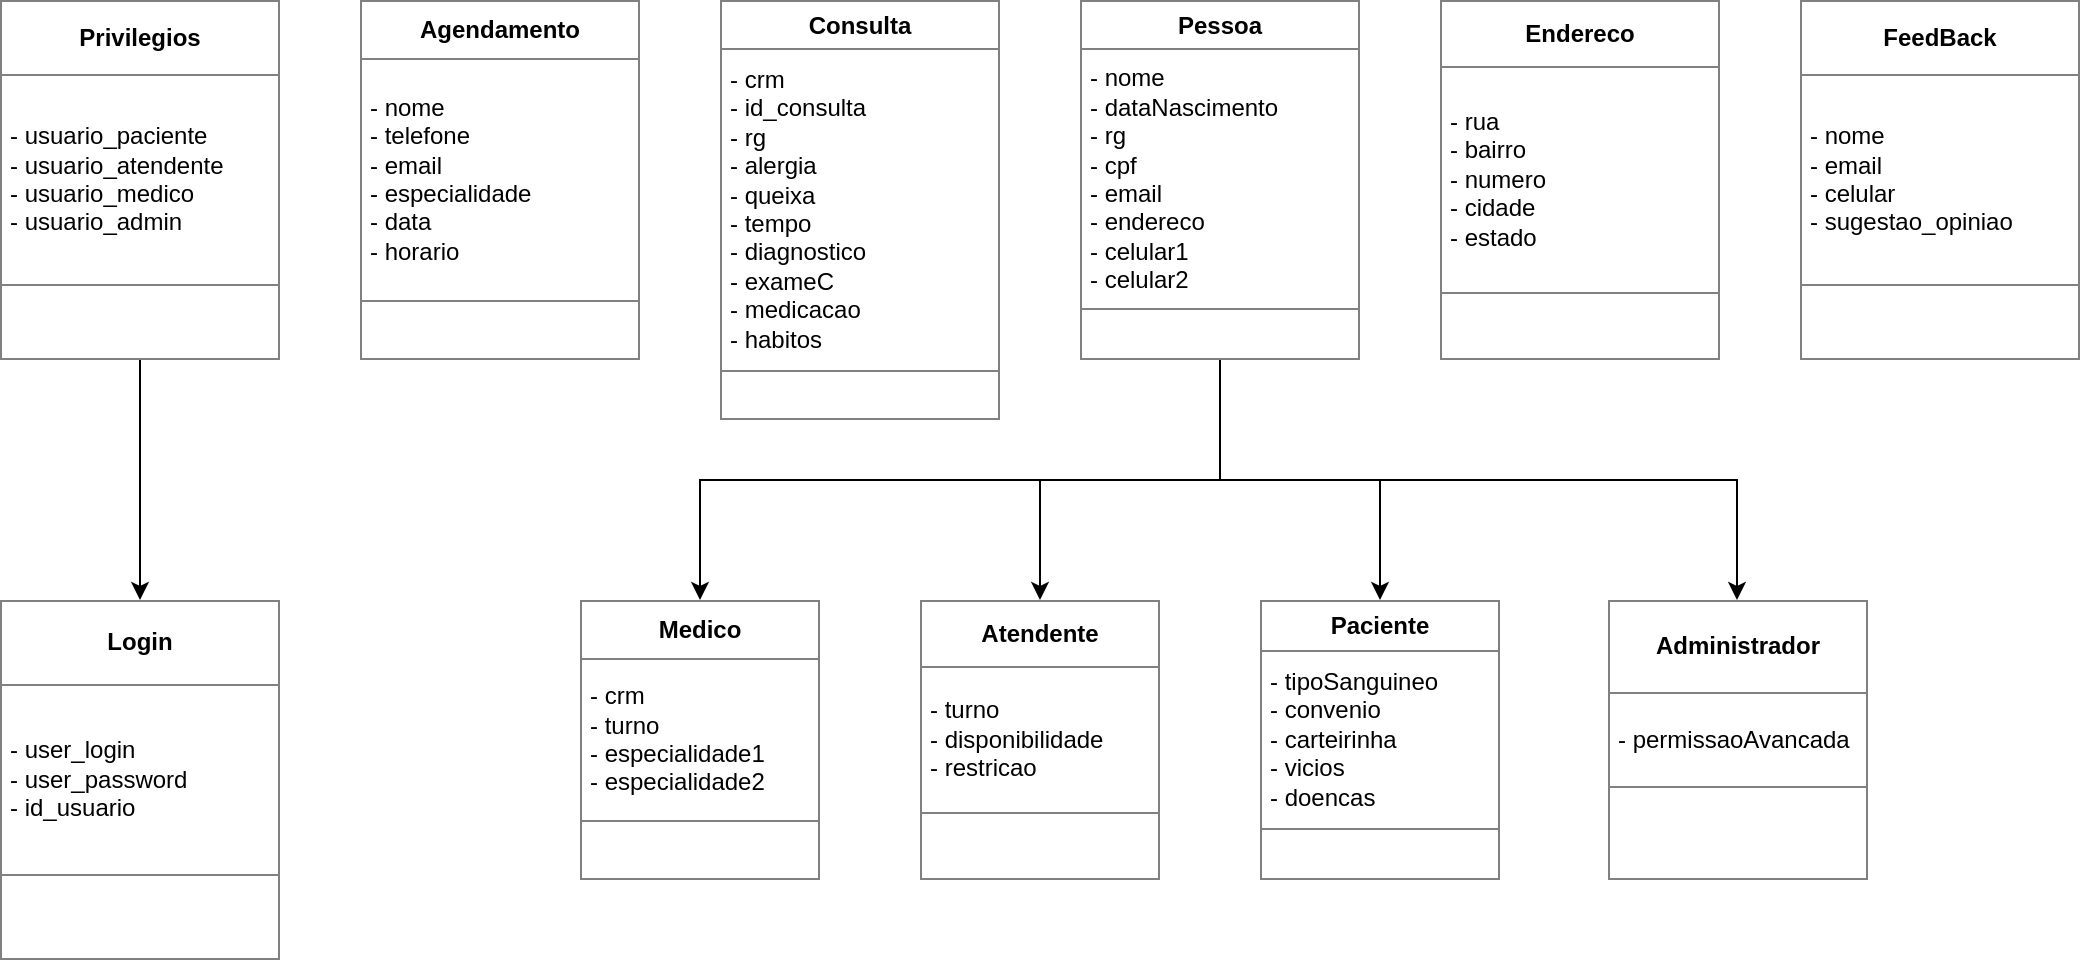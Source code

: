 <mxfile version="13.7.3" type="device"><diagram id="oK4k7Jk38jK1_xsXngI3" name="Page-1"><mxGraphModel dx="1695" dy="1652" grid="1" gridSize="10" guides="1" tooltips="1" connect="1" arrows="1" fold="1" page="1" pageScale="1" pageWidth="827" pageHeight="1169" math="0" shadow="0"><root><mxCell id="0"/><mxCell id="1" parent="0"/><mxCell id="pMpGfuAa-KbJkFAyL9hk-21" style="edgeStyle=orthogonalEdgeStyle;rounded=0;orthogonalLoop=1;jettySize=auto;html=1;exitX=0.5;exitY=1;exitDx=0;exitDy=0;entryX=0.5;entryY=0;entryDx=0;entryDy=0;" parent="1" source="pMpGfuAa-KbJkFAyL9hk-1" target="pMpGfuAa-KbJkFAyL9hk-4" edge="1"><mxGeometry relative="1" as="geometry"/></mxCell><mxCell id="pMpGfuAa-KbJkFAyL9hk-22" style="edgeStyle=orthogonalEdgeStyle;rounded=0;orthogonalLoop=1;jettySize=auto;html=1;exitX=0.5;exitY=1;exitDx=0;exitDy=0;entryX=0.5;entryY=0;entryDx=0;entryDy=0;" parent="1" source="pMpGfuAa-KbJkFAyL9hk-1" target="pMpGfuAa-KbJkFAyL9hk-2" edge="1"><mxGeometry relative="1" as="geometry"/></mxCell><mxCell id="pMpGfuAa-KbJkFAyL9hk-23" style="edgeStyle=orthogonalEdgeStyle;rounded=0;orthogonalLoop=1;jettySize=auto;html=1;exitX=0.5;exitY=1;exitDx=0;exitDy=0;entryX=0.5;entryY=0;entryDx=0;entryDy=0;" parent="1" source="pMpGfuAa-KbJkFAyL9hk-1" target="pMpGfuAa-KbJkFAyL9hk-6" edge="1"><mxGeometry relative="1" as="geometry"/></mxCell><mxCell id="pMpGfuAa-KbJkFAyL9hk-24" style="edgeStyle=orthogonalEdgeStyle;rounded=0;orthogonalLoop=1;jettySize=auto;html=1;exitX=0.5;exitY=1;exitDx=0;exitDy=0;entryX=0.5;entryY=0;entryDx=0;entryDy=0;" parent="1" source="pMpGfuAa-KbJkFAyL9hk-1" target="pMpGfuAa-KbJkFAyL9hk-8" edge="1"><mxGeometry relative="1" as="geometry"/></mxCell><mxCell id="pMpGfuAa-KbJkFAyL9hk-1" value="&lt;table border=&quot;1&quot; width=&quot;100%&quot; cellpadding=&quot;4&quot; style=&quot;width: 100% ; height: 100% ; border-collapse: collapse&quot;&gt;&lt;tbody&gt;&lt;tr&gt;&lt;th align=&quot;center&quot;&gt;Pessoa&lt;/th&gt;&lt;/tr&gt;&lt;tr&gt;&lt;td&gt;- nome&lt;br&gt;- dataNascimento&lt;br&gt;- rg&lt;br&gt;- cpf&lt;br&gt;- email&lt;br&gt;- endereco&lt;br&gt;- celular1&lt;br&gt;- celular2&lt;/td&gt;&lt;/tr&gt;&lt;tr&gt;&lt;td align=&quot;center&quot;&gt;&lt;br&gt;&lt;/td&gt;&lt;/tr&gt;&lt;/tbody&gt;&lt;/table&gt;" style="text;html=1;strokeColor=none;fillColor=none;overflow=fill;" parent="1" vertex="1"><mxGeometry x="150" y="-180" width="140" height="180" as="geometry"/></mxCell><mxCell id="pMpGfuAa-KbJkFAyL9hk-2" value="&lt;table border=&quot;1&quot; width=&quot;100%&quot; cellpadding=&quot;4&quot; style=&quot;width: 100% ; height: 100% ; border-collapse: collapse&quot;&gt;&lt;tbody&gt;&lt;tr&gt;&lt;th align=&quot;center&quot;&gt;Medico&lt;/th&gt;&lt;/tr&gt;&lt;tr&gt;&lt;td&gt;- crm&lt;br&gt;- turno&lt;br&gt;- especialidade1&lt;br&gt;- especialidade2&lt;/td&gt;&lt;/tr&gt;&lt;tr&gt;&lt;td align=&quot;center&quot;&gt;&lt;br&gt;&lt;/td&gt;&lt;/tr&gt;&lt;/tbody&gt;&lt;/table&gt;" style="text;html=1;strokeColor=none;fillColor=none;overflow=fill;" parent="1" vertex="1"><mxGeometry x="-100" y="120" width="120" height="140" as="geometry"/></mxCell><mxCell id="pMpGfuAa-KbJkFAyL9hk-4" value="&lt;table border=&quot;1&quot; width=&quot;100%&quot; cellpadding=&quot;4&quot; style=&quot;width: 100% ; height: 100% ; border-collapse: collapse&quot;&gt;&lt;tbody&gt;&lt;tr&gt;&lt;th align=&quot;center&quot;&gt;Atendente&lt;/th&gt;&lt;/tr&gt;&lt;tr&gt;&lt;td&gt;- turno&lt;br&gt;- disponibilidade&lt;br&gt;- restricao&lt;br&gt;&lt;/td&gt;&lt;/tr&gt;&lt;tr&gt;&lt;td align=&quot;center&quot;&gt;&lt;br&gt;&lt;/td&gt;&lt;/tr&gt;&lt;/tbody&gt;&lt;/table&gt;" style="text;html=1;strokeColor=none;fillColor=none;overflow=fill;" parent="1" vertex="1"><mxGeometry x="70" y="120" width="120" height="140" as="geometry"/></mxCell><mxCell id="pMpGfuAa-KbJkFAyL9hk-6" value="&lt;table border=&quot;1&quot; width=&quot;100%&quot; cellpadding=&quot;4&quot; style=&quot;width: 100% ; height: 100% ; border-collapse: collapse&quot;&gt;&lt;tbody&gt;&lt;tr&gt;&lt;th align=&quot;center&quot;&gt;Paciente&lt;br&gt;&lt;/th&gt;&lt;/tr&gt;&lt;tr&gt;&lt;td&gt;- tipoSanguineo&lt;br&gt;- convenio&lt;br&gt;- carteirinha&lt;br&gt;- vicios&lt;br&gt;- doencas&lt;br&gt;&lt;/td&gt;&lt;/tr&gt;&lt;tr&gt;&lt;td align=&quot;center&quot;&gt;&lt;br&gt;&lt;/td&gt;&lt;/tr&gt;&lt;/tbody&gt;&lt;/table&gt;" style="text;html=1;strokeColor=none;fillColor=none;overflow=fill;" parent="1" vertex="1"><mxGeometry x="240" y="120" width="120" height="140" as="geometry"/></mxCell><mxCell id="pMpGfuAa-KbJkFAyL9hk-8" value="&lt;table border=&quot;1&quot; width=&quot;100%&quot; cellpadding=&quot;4&quot; style=&quot;width: 100% ; height: 100% ; border-collapse: collapse&quot;&gt;&lt;tbody&gt;&lt;tr&gt;&lt;th align=&quot;center&quot;&gt;Administrador&lt;br&gt;&lt;/th&gt;&lt;/tr&gt;&lt;tr&gt;&lt;td&gt;- permissaoAvancada&lt;br&gt;&lt;/td&gt;&lt;/tr&gt;&lt;tr&gt;&lt;td align=&quot;center&quot;&gt;&lt;br&gt;&lt;/td&gt;&lt;/tr&gt;&lt;/tbody&gt;&lt;/table&gt;" style="text;html=1;strokeColor=none;fillColor=none;overflow=fill;" parent="1" vertex="1"><mxGeometry x="413.5" y="120" width="130" height="140" as="geometry"/></mxCell><mxCell id="pMpGfuAa-KbJkFAyL9hk-10" value="&lt;table border=&quot;1&quot; width=&quot;100%&quot; cellpadding=&quot;4&quot; style=&quot;width: 100% ; height: 100% ; border-collapse: collapse&quot;&gt;&lt;tbody&gt;&lt;tr&gt;&lt;th align=&quot;center&quot;&gt;Agendamento&lt;/th&gt;&lt;/tr&gt;&lt;tr&gt;&lt;td&gt;- nome&lt;br&gt;- telefone&lt;br&gt;- email&lt;br&gt;- especialidade&lt;br&gt;- data&lt;br&gt;- horario&lt;/td&gt;&lt;/tr&gt;&lt;tr&gt;&lt;td align=&quot;center&quot;&gt;&lt;br&gt;&lt;/td&gt;&lt;/tr&gt;&lt;/tbody&gt;&lt;/table&gt;" style="text;html=1;strokeColor=none;fillColor=none;overflow=fill;" parent="1" vertex="1"><mxGeometry x="-210" y="-180" width="140" height="180" as="geometry"/></mxCell><mxCell id="pMpGfuAa-KbJkFAyL9hk-11" value="&lt;table border=&quot;1&quot; width=&quot;100%&quot; cellpadding=&quot;4&quot; style=&quot;width: 100% ; height: 100% ; border-collapse: collapse&quot;&gt;&lt;tbody&gt;&lt;tr&gt;&lt;th align=&quot;center&quot;&gt;Consulta&lt;/th&gt;&lt;/tr&gt;&lt;tr&gt;&lt;td&gt;- crm&lt;br&gt;- id_consulta&lt;br&gt;- rg&lt;br&gt;- alergia&lt;br&gt;- queixa&lt;br&gt;- tempo&lt;br&gt;- diagnostico&lt;br&gt;- exameC&lt;br&gt;- medicacao&lt;br&gt;- habitos&lt;/td&gt;&lt;/tr&gt;&lt;tr&gt;&lt;td align=&quot;center&quot;&gt;&lt;br&gt;&lt;/td&gt;&lt;/tr&gt;&lt;/tbody&gt;&lt;/table&gt;" style="text;html=1;strokeColor=none;fillColor=none;overflow=fill;" parent="1" vertex="1"><mxGeometry x="-30" y="-180" width="140" height="210" as="geometry"/></mxCell><mxCell id="pMpGfuAa-KbJkFAyL9hk-12" value="&lt;table border=&quot;1&quot; width=&quot;100%&quot; cellpadding=&quot;4&quot; style=&quot;width: 100% ; height: 100% ; border-collapse: collapse&quot;&gt;&lt;tbody&gt;&lt;tr&gt;&lt;th align=&quot;center&quot;&gt;Endereco&lt;/th&gt;&lt;/tr&gt;&lt;tr&gt;&lt;td&gt;- rua&lt;br&gt;- bairro&lt;br&gt;- numero&lt;br&gt;- cidade&lt;br&gt;- estado&lt;br&gt;&lt;/td&gt;&lt;/tr&gt;&lt;tr&gt;&lt;td align=&quot;center&quot;&gt;&lt;br&gt;&lt;/td&gt;&lt;/tr&gt;&lt;/tbody&gt;&lt;/table&gt;" style="text;html=1;strokeColor=none;fillColor=none;overflow=fill;" parent="1" vertex="1"><mxGeometry x="330" y="-180" width="140" height="180" as="geometry"/></mxCell><mxCell id="pMpGfuAa-KbJkFAyL9hk-13" value="&lt;table border=&quot;1&quot; width=&quot;100%&quot; cellpadding=&quot;4&quot; style=&quot;width: 100% ; height: 100% ; border-collapse: collapse&quot;&gt;&lt;tbody&gt;&lt;tr&gt;&lt;th align=&quot;center&quot;&gt;FeedBack&lt;/th&gt;&lt;/tr&gt;&lt;tr&gt;&lt;td&gt;- nome&lt;br&gt;- email&lt;br&gt;- celular&lt;br&gt;- sugestao_opiniao&lt;/td&gt;&lt;/tr&gt;&lt;tr&gt;&lt;td align=&quot;center&quot;&gt;&lt;br&gt;&lt;/td&gt;&lt;/tr&gt;&lt;/tbody&gt;&lt;/table&gt;" style="text;html=1;strokeColor=none;fillColor=none;overflow=fill;" parent="1" vertex="1"><mxGeometry x="510" y="-180" width="140" height="180" as="geometry"/></mxCell><mxCell id="pMpGfuAa-KbJkFAyL9hk-18" style="edgeStyle=orthogonalEdgeStyle;rounded=0;orthogonalLoop=1;jettySize=auto;html=1;exitX=0.5;exitY=1;exitDx=0;exitDy=0;entryX=0.5;entryY=0;entryDx=0;entryDy=0;" parent="1" source="pMpGfuAa-KbJkFAyL9hk-16" target="pMpGfuAa-KbJkFAyL9hk-17" edge="1"><mxGeometry relative="1" as="geometry"/></mxCell><mxCell id="pMpGfuAa-KbJkFAyL9hk-16" value="&lt;table border=&quot;1&quot; width=&quot;100%&quot; cellpadding=&quot;4&quot; style=&quot;width: 100% ; height: 100% ; border-collapse: collapse&quot;&gt;&lt;tbody&gt;&lt;tr&gt;&lt;th align=&quot;center&quot;&gt;Privilegios&lt;/th&gt;&lt;/tr&gt;&lt;tr&gt;&lt;td&gt;- usuario_paciente&lt;br&gt;- usuario_atendente&lt;br&gt;- usuario_medico&lt;br&gt;- usuario_admin&lt;/td&gt;&lt;/tr&gt;&lt;tr&gt;&lt;td align=&quot;center&quot;&gt;&lt;br&gt;&lt;/td&gt;&lt;/tr&gt;&lt;/tbody&gt;&lt;/table&gt;" style="text;html=1;strokeColor=none;fillColor=none;overflow=fill;" parent="1" vertex="1"><mxGeometry x="-390" y="-180" width="140" height="180" as="geometry"/></mxCell><mxCell id="pMpGfuAa-KbJkFAyL9hk-17" value="&lt;table border=&quot;1&quot; width=&quot;100%&quot; cellpadding=&quot;4&quot; style=&quot;width: 100% ; height: 100% ; border-collapse: collapse&quot;&gt;&lt;tbody&gt;&lt;tr&gt;&lt;th align=&quot;center&quot;&gt;Login&lt;/th&gt;&lt;/tr&gt;&lt;tr&gt;&lt;td&gt;- user_login&lt;br&gt;- user_password&lt;br&gt;- id_usuario&lt;/td&gt;&lt;/tr&gt;&lt;tr&gt;&lt;td align=&quot;center&quot;&gt;&lt;br&gt;&lt;/td&gt;&lt;/tr&gt;&lt;/tbody&gt;&lt;/table&gt;" style="text;html=1;strokeColor=none;fillColor=none;overflow=fill;" parent="1" vertex="1"><mxGeometry x="-390" y="120" width="140" height="180" as="geometry"/></mxCell></root></mxGraphModel></diagram></mxfile>